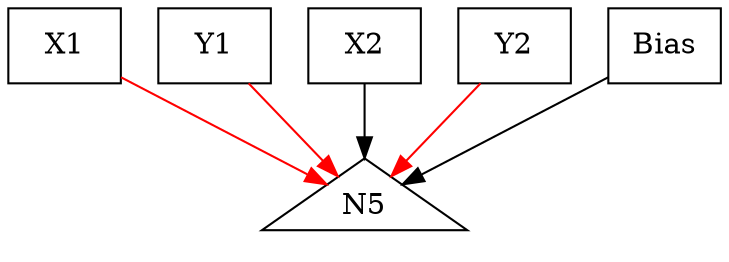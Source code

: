 digraph g { 
N0 [shape=box, label=Bias]
N1[shape=box label=X1]
N2[shape=box label=Y1]
N3[shape=box label=X2]
N4[shape=box label=Y2]
N5[shape=triangle]
N0 -> N5 [color=black] 
N1 -> N5 [color=red] [arrowType=inv]
N2 -> N5 [color=red] [arrowType=inv]
N3 -> N5 [color=black] 
N4 -> N5 [color=red] [arrowType=inv]
 { rank=same; 
N5
 } 
 { rank=same; 
N1 ->N2 ->N3 ->N4 ->N0 [style=invis]
 } 
}

